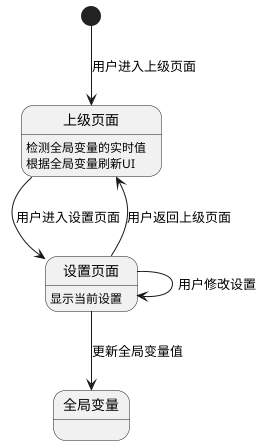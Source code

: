 @startuml 跨组件状态同步图

[*] --> 上级页面 : 用户进入上级页面
上级页面 --> 设置页面 : 用户进入设置页面
设置页面 : 显示当前设置
设置页面 --> 设置页面 : 用户修改设置
设置页面 --> 全局变量 : 更新全局变量值
设置页面 --> 上级页面 : 用户返回上级页面
上级页面 : 检测全局变量的实时值
上级页面 : 根据全局变量刷新UI

@enduml